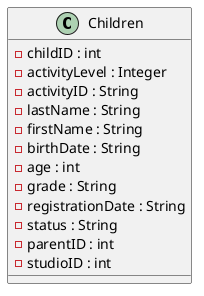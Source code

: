 
@startuml
class Children {
    - childID : int
    - activityLevel : Integer
    - activityID : String
    - lastName : String
    - firstName : String
    - birthDate : String
    - age : int
    - grade : String
    - registrationDate : String
    - status : String
    - parentID : int
    - studioID : int

}

@enduml
